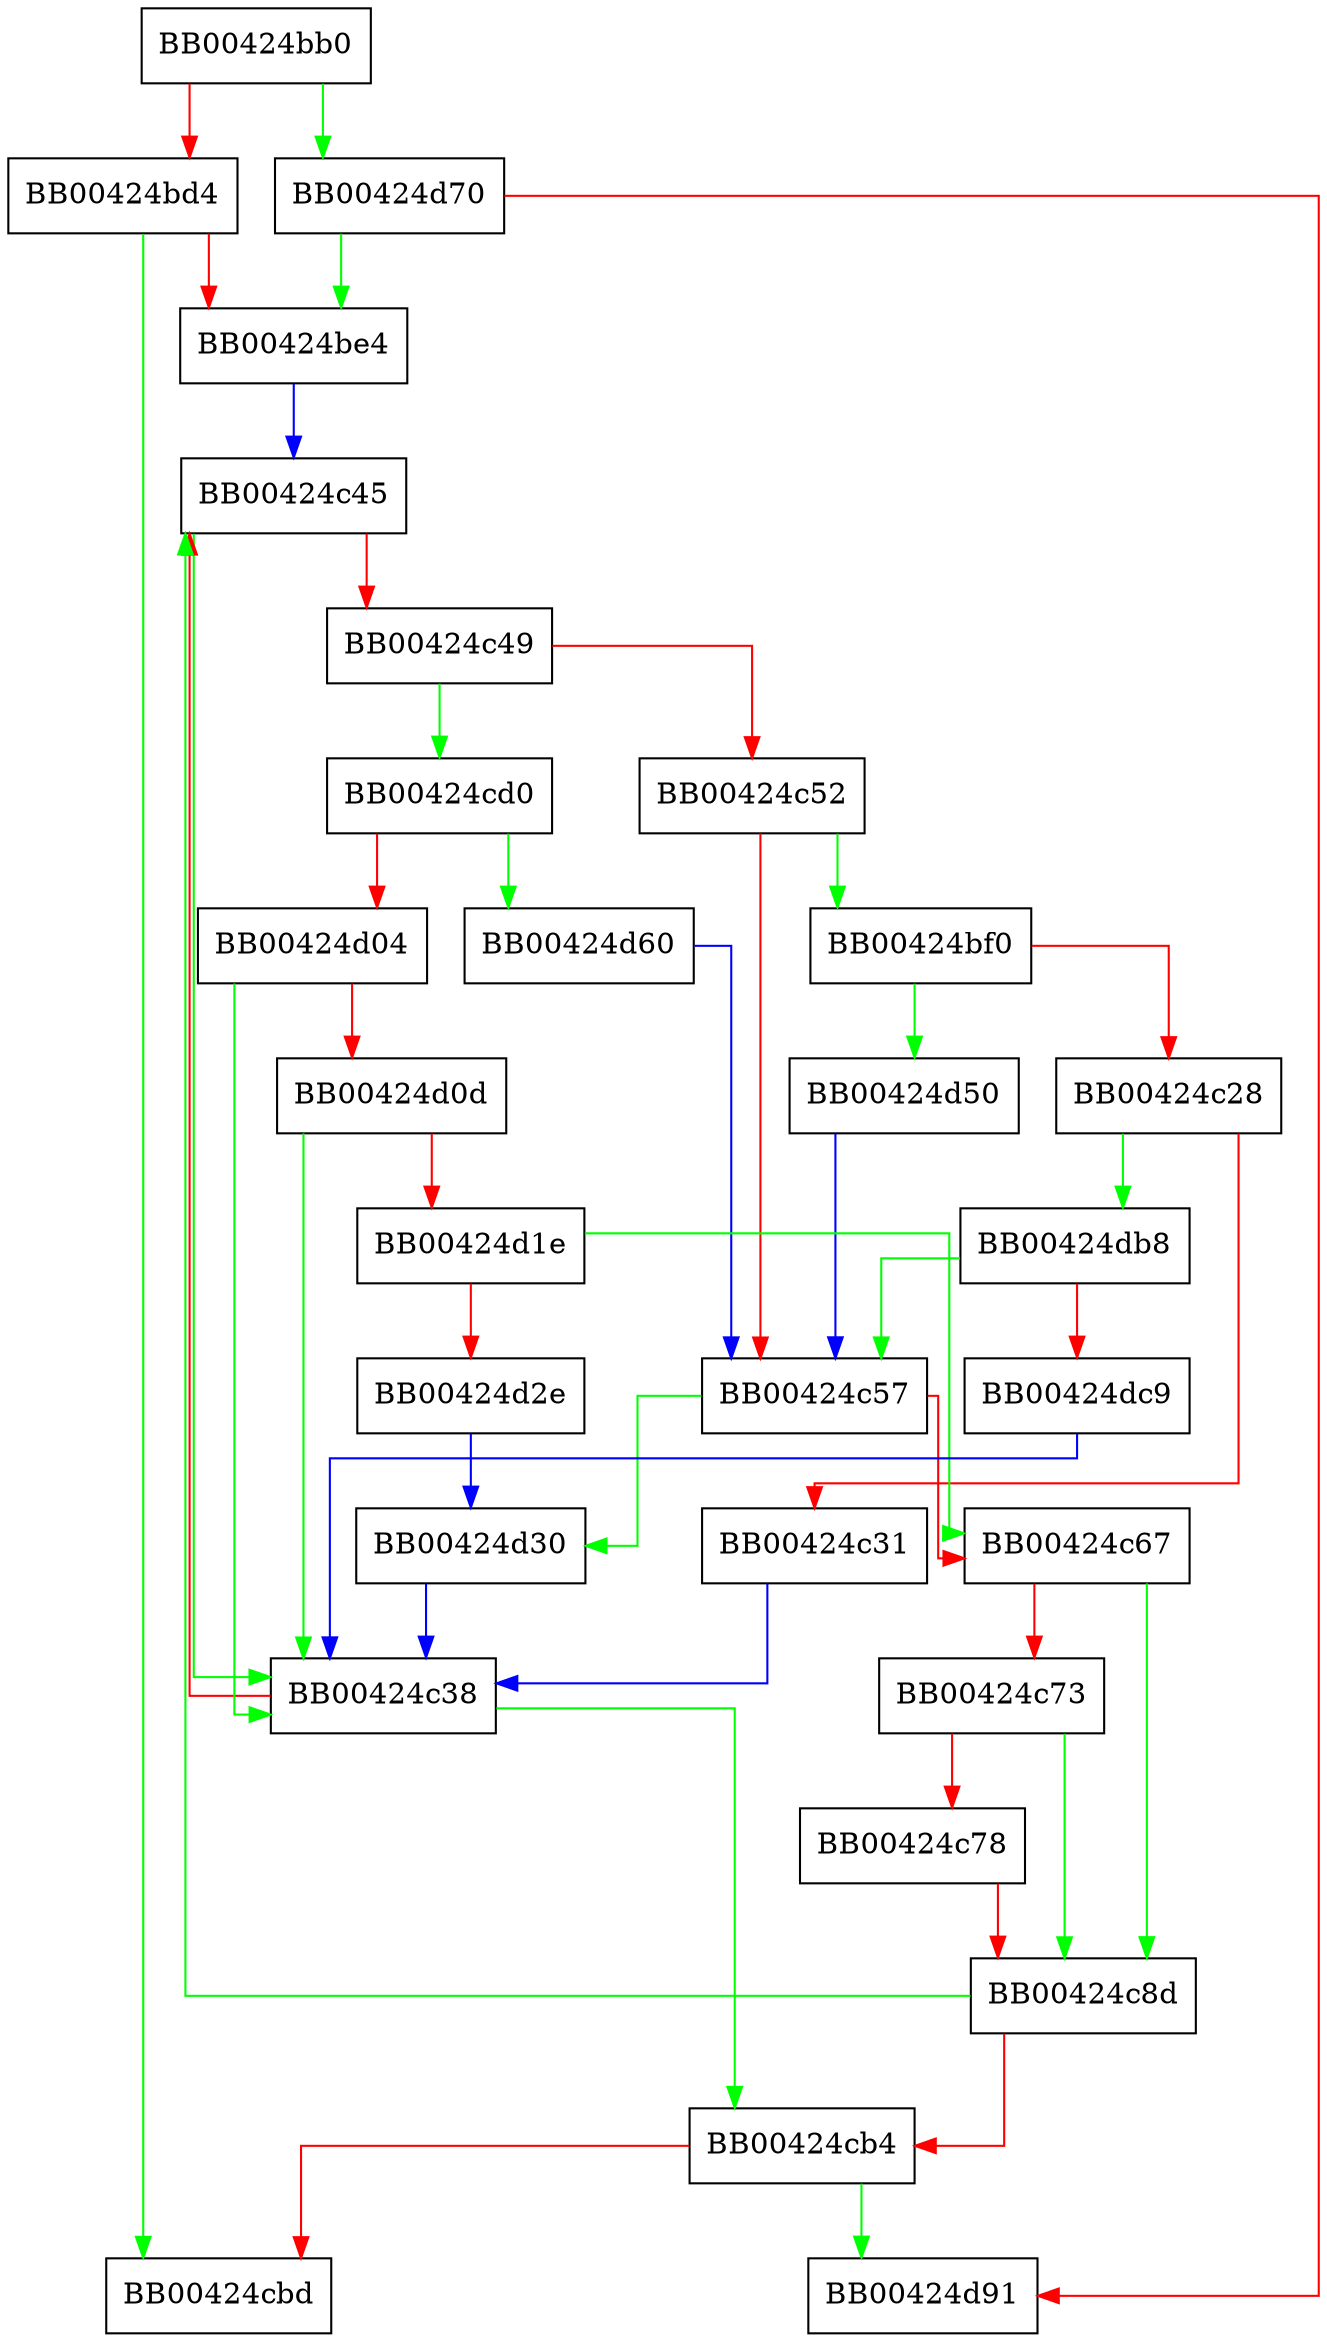 digraph list_type {
  node [shape="box"];
  graph [splines=ortho];
  BB00424bb0 -> BB00424d70 [color="green"];
  BB00424bb0 -> BB00424bd4 [color="red"];
  BB00424bd4 -> BB00424cbd [color="green"];
  BB00424bd4 -> BB00424be4 [color="red"];
  BB00424be4 -> BB00424c45 [color="blue"];
  BB00424bf0 -> BB00424d50 [color="green"];
  BB00424bf0 -> BB00424c28 [color="red"];
  BB00424c28 -> BB00424db8 [color="green"];
  BB00424c28 -> BB00424c31 [color="red"];
  BB00424c31 -> BB00424c38 [color="blue"];
  BB00424c38 -> BB00424cb4 [color="green"];
  BB00424c38 -> BB00424c45 [color="red"];
  BB00424c45 -> BB00424c38 [color="green"];
  BB00424c45 -> BB00424c49 [color="red"];
  BB00424c49 -> BB00424cd0 [color="green"];
  BB00424c49 -> BB00424c52 [color="red"];
  BB00424c52 -> BB00424bf0 [color="green"];
  BB00424c52 -> BB00424c57 [color="red"];
  BB00424c57 -> BB00424d30 [color="green"];
  BB00424c57 -> BB00424c67 [color="red"];
  BB00424c67 -> BB00424c8d [color="green"];
  BB00424c67 -> BB00424c73 [color="red"];
  BB00424c73 -> BB00424c8d [color="green"];
  BB00424c73 -> BB00424c78 [color="red"];
  BB00424c78 -> BB00424c8d [color="red"];
  BB00424c8d -> BB00424c45 [color="green"];
  BB00424c8d -> BB00424cb4 [color="red"];
  BB00424cb4 -> BB00424d91 [color="green"];
  BB00424cb4 -> BB00424cbd [color="red"];
  BB00424cd0 -> BB00424d60 [color="green"];
  BB00424cd0 -> BB00424d04 [color="red"];
  BB00424d04 -> BB00424c38 [color="green"];
  BB00424d04 -> BB00424d0d [color="red"];
  BB00424d0d -> BB00424c38 [color="green"];
  BB00424d0d -> BB00424d1e [color="red"];
  BB00424d1e -> BB00424c67 [color="green"];
  BB00424d1e -> BB00424d2e [color="red"];
  BB00424d2e -> BB00424d30 [color="blue"];
  BB00424d30 -> BB00424c38 [color="blue"];
  BB00424d50 -> BB00424c57 [color="blue"];
  BB00424d60 -> BB00424c57 [color="blue"];
  BB00424d70 -> BB00424be4 [color="green"];
  BB00424d70 -> BB00424d91 [color="red"];
  BB00424db8 -> BB00424c57 [color="green"];
  BB00424db8 -> BB00424dc9 [color="red"];
  BB00424dc9 -> BB00424c38 [color="blue"];
}